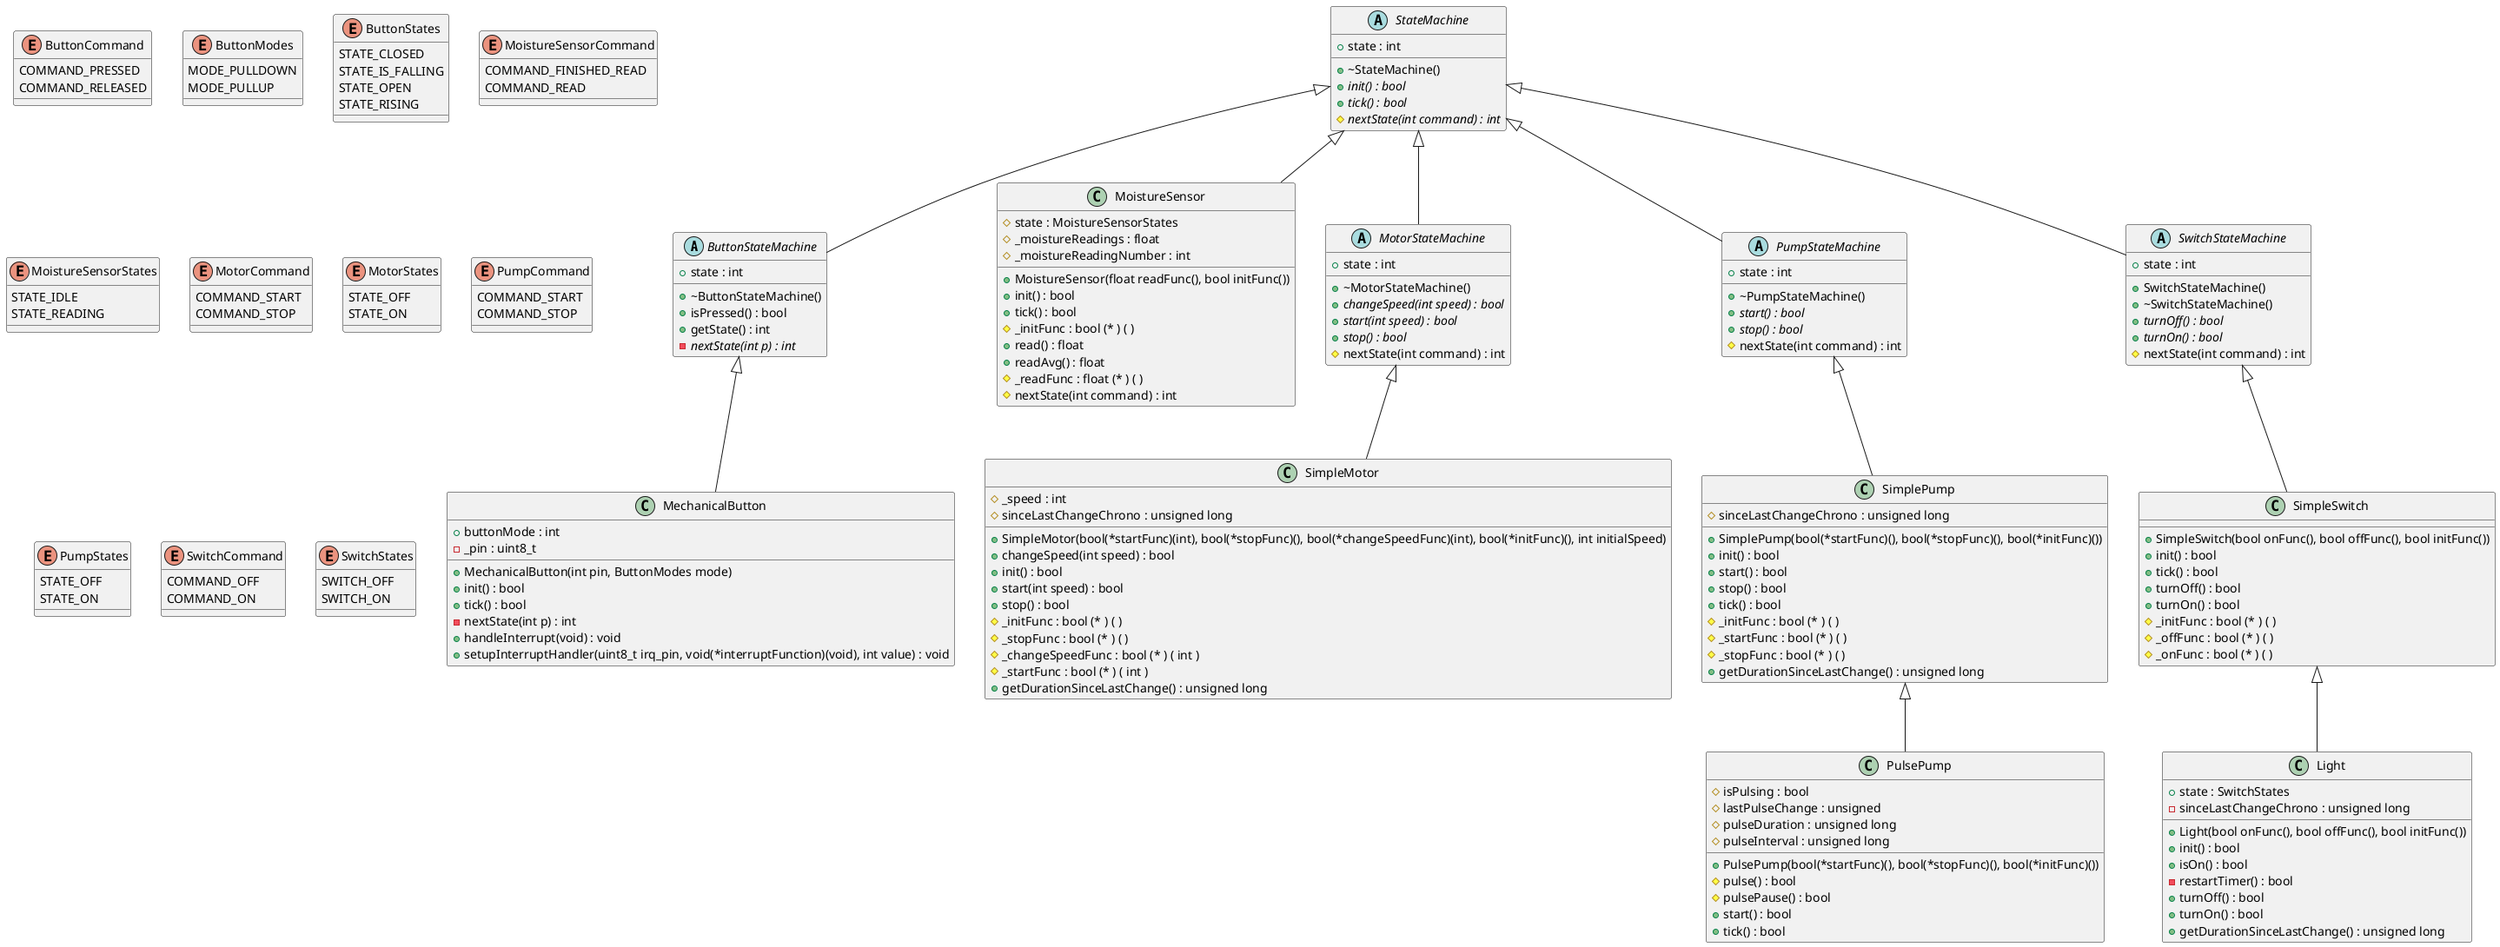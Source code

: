 @startuml





/' Objects '/

abstract class ButtonStateMachine {
	+~ButtonStateMachine()
	+isPressed() : bool
	+getState() : int
	-{abstract} nextState(int p) : int
	+state : int
}


class Light {
	+Light(bool onFunc(), bool offFunc(), bool initFunc())
	+state : SwitchStates
	+init() : bool
	+isOn() : bool
	-restartTimer() : bool
	+turnOff() : bool
	+turnOn() : bool
	+getDurationSinceLastChange() : unsigned long
	-sinceLastChangeChrono : unsigned long
}


class MechanicalButton {
	+MechanicalButton(int pin, ButtonModes mode)
	+init() : bool
	+tick() : bool
	+buttonMode : int
	-nextState(int p) : int
	-_pin : uint8_t
	+handleInterrupt(void) : void
	+setupInterruptHandler(uint8_t irq_pin, void(*interruptFunction)(void), int value) : void
}


class MoistureSensor {
	+MoistureSensor(float readFunc(), bool initFunc())
	#state : MoistureSensorStates
	+init() : bool
	+tick() : bool
	#_initFunc : bool (* ) ( )
	#_moistureReadings : float
	+read() : float
	+readAvg() : float
	#_readFunc : float (* ) ( )
	#_moistureReadingNumber : int
	#nextState(int command) : int
}


abstract class MotorStateMachine {
	+~MotorStateMachine()
	+{abstract} changeSpeed(int speed) : bool
	+{abstract} start(int speed) : bool
	+{abstract} stop() : bool
	#nextState(int command) : int
	+state : int
}


class PulsePump {
	+PulsePump(bool(*startFunc)(), bool(*stopFunc)(), bool(*initFunc)())
	#isPulsing : bool
	#pulse() : bool
	#pulsePause() : bool
	+start() : bool
	+tick() : bool
	#lastPulseChange : unsigned
	#pulseDuration : unsigned long
	#pulseInterval : unsigned long
}


abstract class PumpStateMachine {
	+~PumpStateMachine()
	+{abstract} start() : bool
	+{abstract} stop() : bool
	#nextState(int command) : int
	+state : int
}


class SimpleMotor {
	+SimpleMotor(bool(*startFunc)(int), bool(*stopFunc)(), bool(*changeSpeedFunc)(int), bool(*initFunc)(), int initialSpeed)
	+changeSpeed(int speed) : bool
	+init() : bool
	+start(int speed) : bool
	+stop() : bool
	#_initFunc : bool (* ) ( )
	#_stopFunc : bool (* ) ( )
	#_changeSpeedFunc : bool (* ) ( int )
	#_startFunc : bool (* ) ( int )
	#_speed : int
	+getDurationSinceLastChange() : unsigned long
	#sinceLastChangeChrono : unsigned long
}


class SimplePump {
	+SimplePump(bool(*startFunc)(), bool(*stopFunc)(), bool(*initFunc)())
	+init() : bool
	+start() : bool
	+stop() : bool
	+tick() : bool
	#_initFunc : bool (* ) ( )
	#_startFunc : bool (* ) ( )
	#_stopFunc : bool (* ) ( )
	+getDurationSinceLastChange() : unsigned long
	#sinceLastChangeChrono : unsigned long
}


class SimpleSwitch {
	+SimpleSwitch(bool onFunc(), bool offFunc(), bool initFunc())
	+init() : bool
	+tick() : bool
	+turnOff() : bool
	+turnOn() : bool
	#_initFunc : bool (* ) ( )
	#_offFunc : bool (* ) ( )
	#_onFunc : bool (* ) ( )
}


abstract class StateMachine {
	+~StateMachine()
	+{abstract} init() : bool
	+{abstract} tick() : bool
	#{abstract} nextState(int command) : int
	+state : int
}


abstract class SwitchStateMachine {
	+SwitchStateMachine()
	+~SwitchStateMachine()
	+{abstract} turnOff() : bool
	+{abstract} turnOn() : bool
	#nextState(int command) : int
	+state : int
}


enum ButtonCommand {
	COMMAND_PRESSED
	COMMAND_RELEASED
}


enum ButtonModes {
	MODE_PULLDOWN
	MODE_PULLUP
}


enum ButtonStates {
	STATE_CLOSED
	STATE_IS_FALLING
	STATE_OPEN
	STATE_RISING
}


enum MoistureSensorCommand {
	COMMAND_FINISHED_READ
	COMMAND_READ
}


enum MoistureSensorStates {
	STATE_IDLE
	STATE_READING
}


enum MotorCommand {
	COMMAND_START
	COMMAND_STOP
}


enum MotorStates {
	STATE_OFF
	STATE_ON
}


enum PumpCommand {
	COMMAND_START
	COMMAND_STOP
}


enum PumpStates {
	STATE_OFF
	STATE_ON
}


enum SwitchCommand {
	COMMAND_OFF
	COMMAND_ON
}


enum SwitchStates {
	SWITCH_OFF
	SWITCH_ON
}





/' Inheritance relationships '/

ButtonStateMachine <|-- MechanicalButton


MotorStateMachine <|-- SimpleMotor


PumpStateMachine <|-- SimplePump


SimplePump <|-- PulsePump


SimpleSwitch <|-- Light


StateMachine <|-- ButtonStateMachine


StateMachine <|-- MoistureSensor


StateMachine <|-- MotorStateMachine


StateMachine <|-- PumpStateMachine


StateMachine <|-- SwitchStateMachine


SwitchStateMachine <|-- SimpleSwitch





/' Aggregation relationships '/




@enduml
